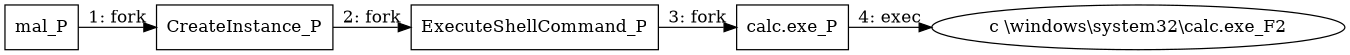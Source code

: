 digraph "T1021.003" {
rankdir="LR"
size="9"
fixedsize="false"
splines="true"
nodesep=0.3
ranksep=0
fontsize=10
overlap="scalexy"
engine= "neato"
	"mal_P" [node_type=Process shape=box]
	"CreateInstance_P" [node_type=Process shape=box]
	"ExecuteShellCommand_P" [node_type=Process shape=box]
	"calc.exe_P" [node_type=Process shape=box]
	"c \\windows\\system32\\calc.exe_F2" [node_type=File shape=ellipse]
	"mal_P" -> "CreateInstance_P" [label="1: fork"]
	"CreateInstance_P" -> "ExecuteShellCommand_P" [label="2: fork"]
	"ExecuteShellCommand_P" -> "calc.exe_P" [label="3: fork"]
	"calc.exe_P" -> "c \\windows\\system32\\calc.exe_F2" [label="4: exec"]
}

